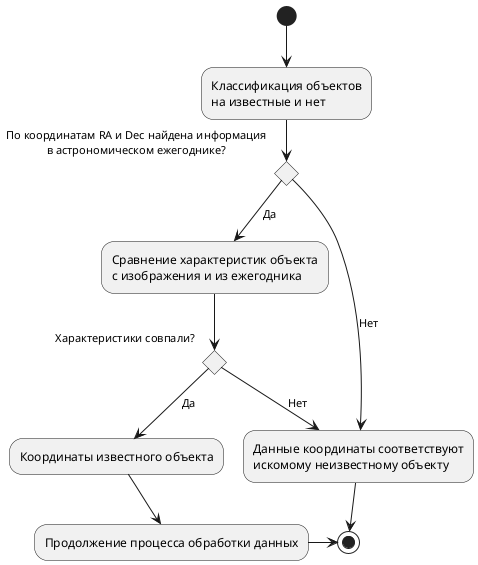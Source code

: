 @startuml

(*)--> "Классификация объектов\nна известные и нет"

if "По координатам RА и Dec найдена информация\nв астрономическом ежегоднике?" then
-->[Да] "Сравнение характеристик объекта\nс изображения и из ежегодника"
--> if "Характеристики совпали?" then
-->[Да] "Координаты известного объекта"
-->"Продолжение процесса обработки данных"
-right-> (*)
else
-->[Нет] "Данные координаты соответствуют\nискомому неизвестному объекту"
endif
else
-->[Нет] "Данные координаты соответствуют\nискомому неизвестному объекту"
--> (*)

@enduml